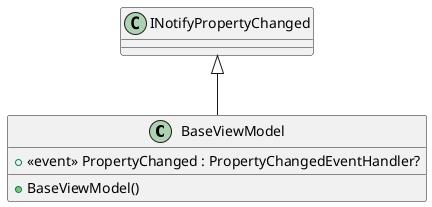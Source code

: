 @startuml
class BaseViewModel {
    +  <<event>> PropertyChanged : PropertyChangedEventHandler? 
    + BaseViewModel()
}
INotifyPropertyChanged <|-- BaseViewModel
@enduml
